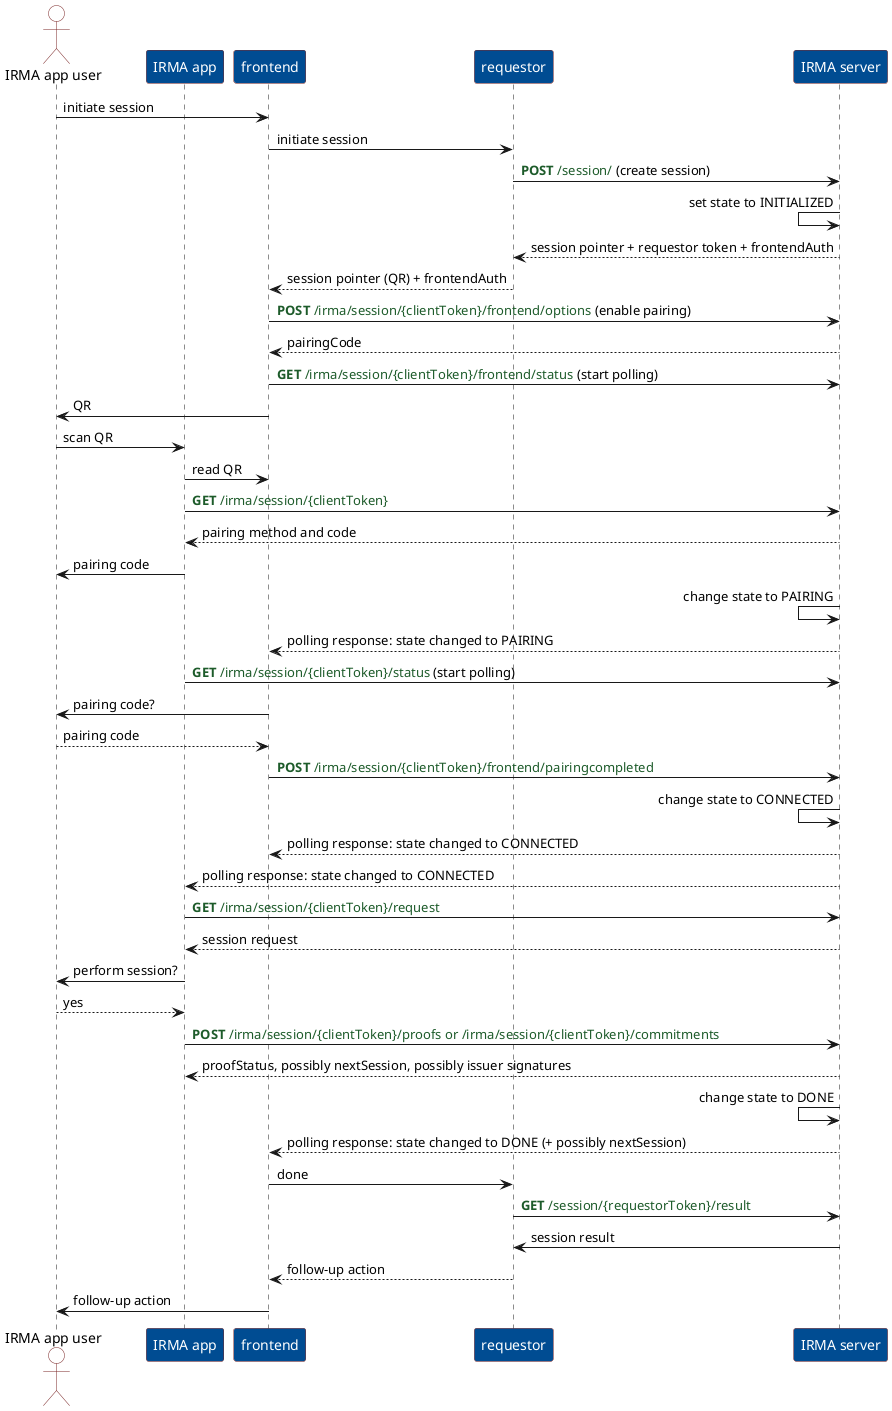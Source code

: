 @startuml session-pairing
skinparam sequence {
backgroundColor #transparent
ActorBorderColor #7A2626
ActorBackgroundColor #transparent
ParticipantBorderColor #7A2626
ParticipantBackgroundColor #004C92
ParticipantFontColor white
} 

actor "IRMA app user" as user
participant "IRMA app" as app
participant frontend as browser
participant "requestor" as requestor
participant "IRMA server" as server


user -> browser: initiate session
browser -> requestor: initiate session
requestor -> server: <font color=#1D5B2A>**POST** /session/</font> (create session)
server <- server: set state to INITIALIZED
server --> requestor: session pointer + requestor token + frontendAuth 
requestor --> browser: session pointer (QR) + frontendAuth
browser -> server: <font color=#1D5B2A>**POST** /irma/session/{clientToken}/frontend/options</font> (enable pairing)
return pairingCode
browser -> server: <font color=#1D5B2A>**GET** /irma/session/{clientToken}/frontend/status </font>(start polling)
browser -> user: QR
user -> app: scan QR
app -> browser: read QR
app -> server: <font color=#1D5B2A>**GET** /irma/session/{clientToken}</font>
' if pairing is not enabled, the session request will be returned directly
return pairing method and code
app -> user: pairing code
server <- server: change state to PAIRING
server --> browser: polling response: state changed to PAIRING
app -> server: <font color=#1D5B2A>**GET** /irma/session/{clientToken}/status</font> (start polling)
browser -> user: pairing code?
return pairing code
browser -> server: <font color=#1D5B2A>**POST** /irma/session/{clientToken}/frontend/pairingcompleted</font>
server <- server: change state to CONNECTED
server --> browser: polling response: state changed to CONNECTED
server --> app: polling response: state changed to CONNECTED

app -> server: <font color=#1D5B2A>**GET** /irma/session/{clientToken}/request</font>
return session request
app -> user: perform session?
return yes

app -> server: <font color=#1D5B2A>**POST** /irma/session/{clientToken}/proofs or /irma/session/{clientToken}/commitments</font>
return proofStatus, possibly nextSession, possibly issuer signatures
server <- server: change state to DONE

server --> browser: polling response: state changed to DONE (+ possibly nextSession)
browser -> requestor: done
requestor -> server: <font color=#1D5B2A>**GET** /session/{requestorToken}/result
server -> requestor: session result
requestor --> browser: follow-up action

browser -> user: follow-up action

@enduml

